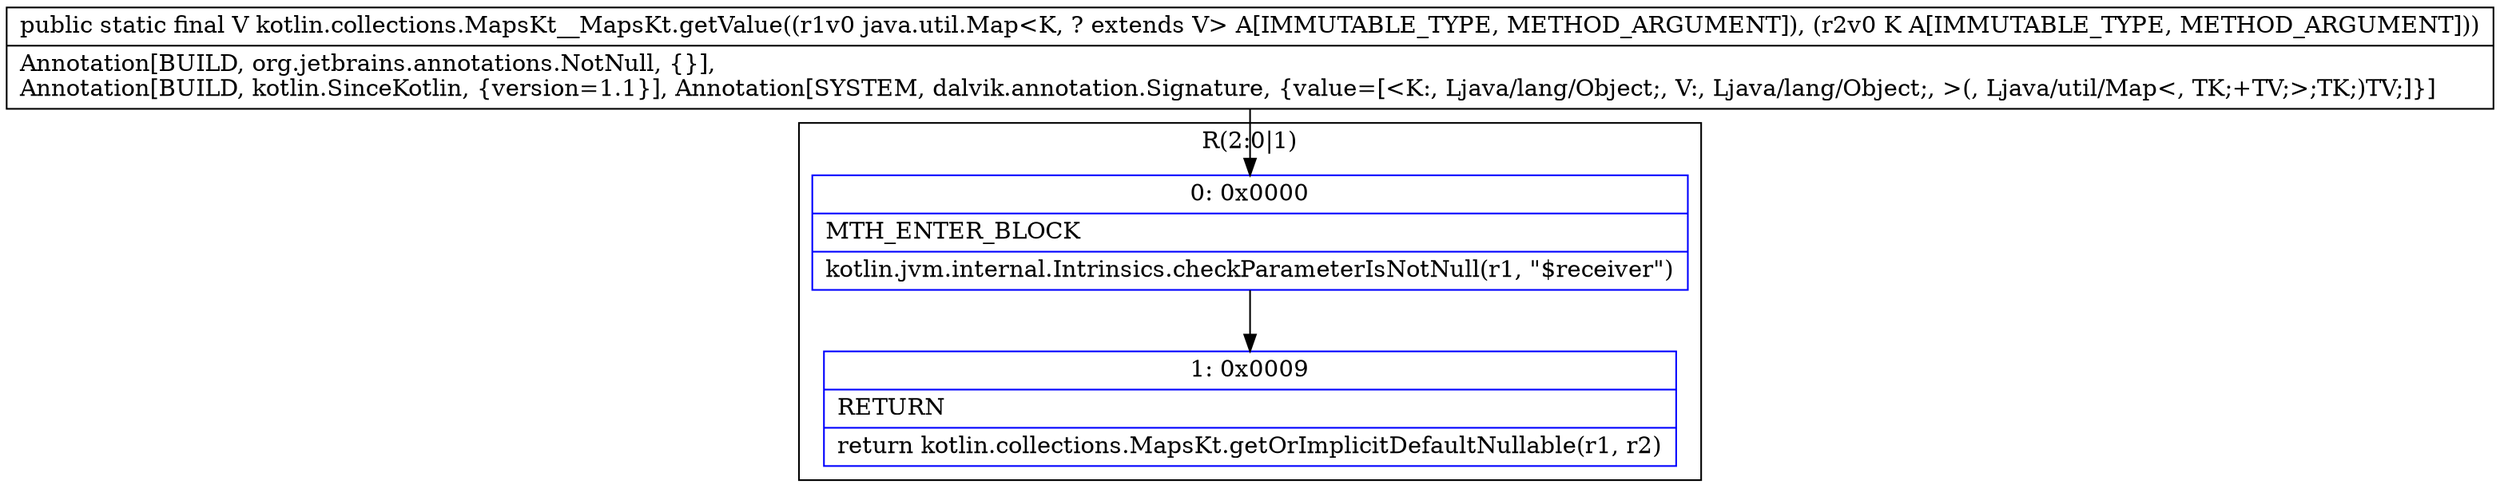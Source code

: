 digraph "CFG forkotlin.collections.MapsKt__MapsKt.getValue(Ljava\/util\/Map;Ljava\/lang\/Object;)Ljava\/lang\/Object;" {
subgraph cluster_Region_928553984 {
label = "R(2:0|1)";
node [shape=record,color=blue];
Node_0 [shape=record,label="{0\:\ 0x0000|MTH_ENTER_BLOCK\l|kotlin.jvm.internal.Intrinsics.checkParameterIsNotNull(r1, \"$receiver\")\l}"];
Node_1 [shape=record,label="{1\:\ 0x0009|RETURN\l|return kotlin.collections.MapsKt.getOrImplicitDefaultNullable(r1, r2)\l}"];
}
MethodNode[shape=record,label="{public static final V kotlin.collections.MapsKt__MapsKt.getValue((r1v0 java.util.Map\<K, ? extends V\> A[IMMUTABLE_TYPE, METHOD_ARGUMENT]), (r2v0 K A[IMMUTABLE_TYPE, METHOD_ARGUMENT]))  | Annotation[BUILD, org.jetbrains.annotations.NotNull, \{\}], \lAnnotation[BUILD, kotlin.SinceKotlin, \{version=1.1\}], Annotation[SYSTEM, dalvik.annotation.Signature, \{value=[\<K:, Ljava\/lang\/Object;, V:, Ljava\/lang\/Object;, \>(, Ljava\/util\/Map\<, TK;+TV;\>;TK;)TV;]\}]\l}"];
MethodNode -> Node_0;
Node_0 -> Node_1;
}

